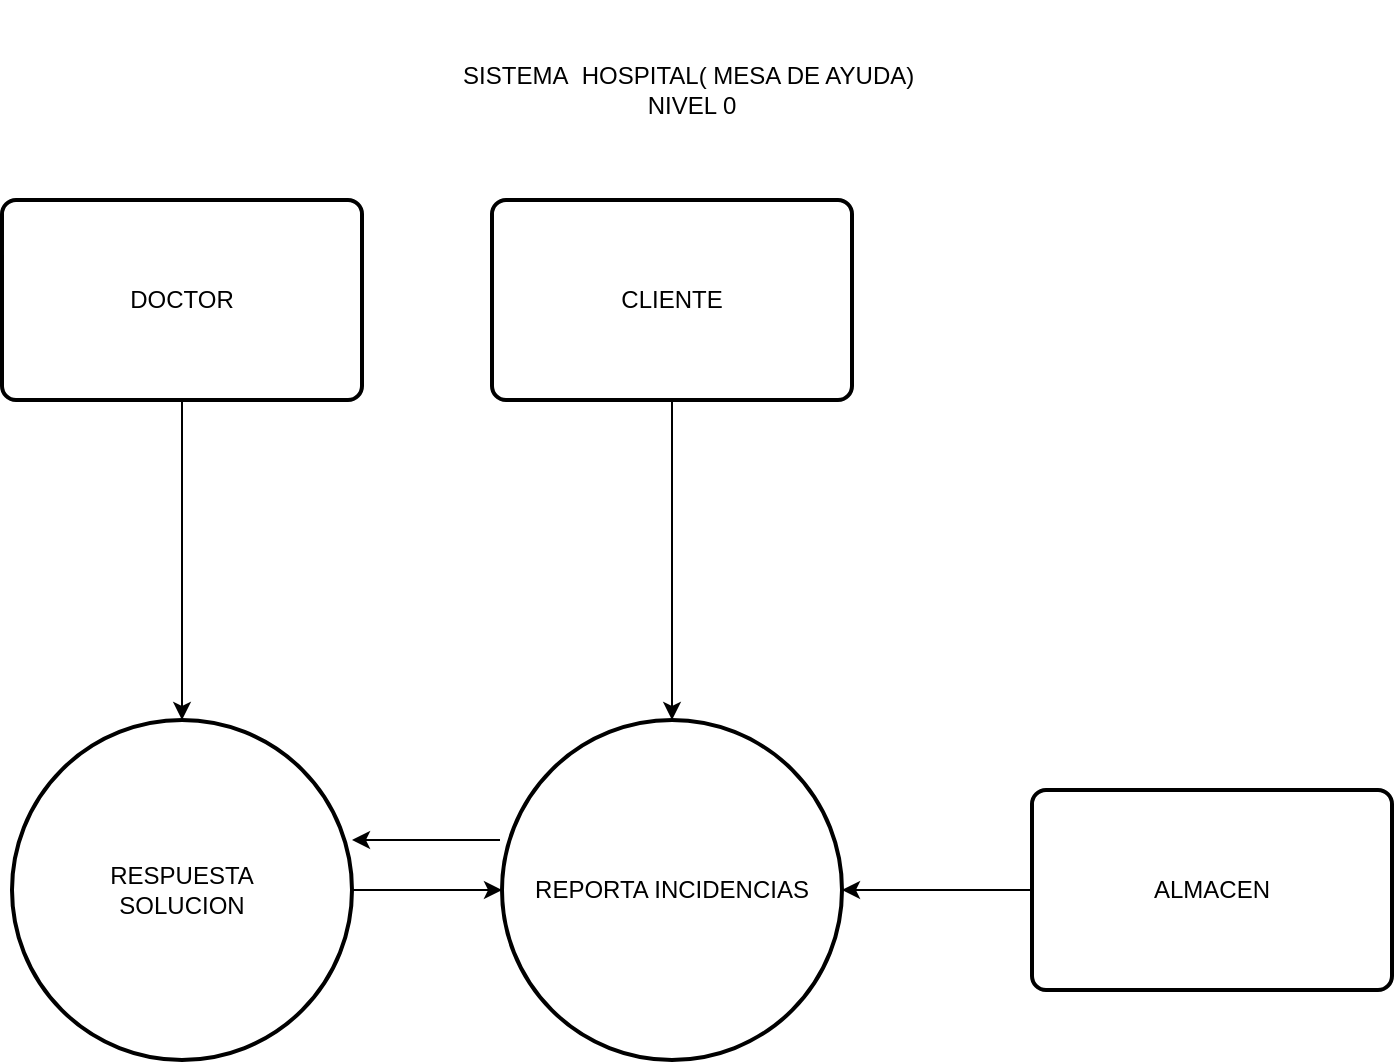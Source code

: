 <mxfile version="26.2.15">
  <diagram name="Página-1" id="IMDnnX48N4NPNL2kxd7Q">
    <mxGraphModel dx="1268" dy="616" grid="1" gridSize="10" guides="1" tooltips="1" connect="1" arrows="1" fold="1" page="1" pageScale="1" pageWidth="827" pageHeight="1169" math="0" shadow="0">
      <root>
        <mxCell id="0" />
        <mxCell id="1" parent="0" />
        <mxCell id="-xSOWlBWt_rG__MBIkbI-3" value="DOCTOR" style="rounded=1;whiteSpace=wrap;html=1;absoluteArcSize=1;arcSize=14;strokeWidth=2;" vertex="1" parent="1">
          <mxGeometry x="65" y="130" width="180" height="100" as="geometry" />
        </mxCell>
        <mxCell id="-xSOWlBWt_rG__MBIkbI-5" value="RESPUESTA&lt;div&gt;SOLUCION&lt;/div&gt;" style="strokeWidth=2;html=1;shape=mxgraph.flowchart.start_2;whiteSpace=wrap;" vertex="1" parent="1">
          <mxGeometry x="70" y="390" width="170" height="170" as="geometry" />
        </mxCell>
        <mxCell id="-xSOWlBWt_rG__MBIkbI-6" value="REPORTA INCIDENCIAS" style="strokeWidth=2;html=1;shape=mxgraph.flowchart.start_2;whiteSpace=wrap;" vertex="1" parent="1">
          <mxGeometry x="315" y="390" width="170" height="170" as="geometry" />
        </mxCell>
        <mxCell id="-xSOWlBWt_rG__MBIkbI-7" value="CLIENTE" style="rounded=1;whiteSpace=wrap;html=1;absoluteArcSize=1;arcSize=14;strokeWidth=2;" vertex="1" parent="1">
          <mxGeometry x="310" y="130" width="180" height="100" as="geometry" />
        </mxCell>
        <mxCell id="-xSOWlBWt_rG__MBIkbI-8" value="ALMACEN" style="rounded=1;whiteSpace=wrap;html=1;absoluteArcSize=1;arcSize=14;strokeWidth=2;" vertex="1" parent="1">
          <mxGeometry x="580" y="425" width="180" height="100" as="geometry" />
        </mxCell>
        <mxCell id="-xSOWlBWt_rG__MBIkbI-9" style="edgeStyle=orthogonalEdgeStyle;rounded=0;orthogonalLoop=1;jettySize=auto;html=1;exitX=1;exitY=0.5;exitDx=0;exitDy=0;exitPerimeter=0;entryX=0;entryY=0.5;entryDx=0;entryDy=0;entryPerimeter=0;" edge="1" parent="1" source="-xSOWlBWt_rG__MBIkbI-5" target="-xSOWlBWt_rG__MBIkbI-6">
          <mxGeometry relative="1" as="geometry" />
        </mxCell>
        <mxCell id="-xSOWlBWt_rG__MBIkbI-10" style="edgeStyle=orthogonalEdgeStyle;rounded=0;orthogonalLoop=1;jettySize=auto;html=1;" edge="1" parent="1">
          <mxGeometry relative="1" as="geometry">
            <mxPoint x="314" y="450" as="sourcePoint" />
            <mxPoint x="240" y="450" as="targetPoint" />
            <Array as="points">
              <mxPoint x="314" y="450" />
            </Array>
          </mxGeometry>
        </mxCell>
        <mxCell id="-xSOWlBWt_rG__MBIkbI-11" style="edgeStyle=orthogonalEdgeStyle;rounded=0;orthogonalLoop=1;jettySize=auto;html=1;exitX=0;exitY=0.5;exitDx=0;exitDy=0;entryX=1;entryY=0.5;entryDx=0;entryDy=0;entryPerimeter=0;" edge="1" parent="1" source="-xSOWlBWt_rG__MBIkbI-8" target="-xSOWlBWt_rG__MBIkbI-6">
          <mxGeometry relative="1" as="geometry" />
        </mxCell>
        <mxCell id="-xSOWlBWt_rG__MBIkbI-13" style="edgeStyle=orthogonalEdgeStyle;rounded=0;orthogonalLoop=1;jettySize=auto;html=1;exitX=0.5;exitY=1;exitDx=0;exitDy=0;entryX=0.5;entryY=0;entryDx=0;entryDy=0;entryPerimeter=0;" edge="1" parent="1" source="-xSOWlBWt_rG__MBIkbI-7" target="-xSOWlBWt_rG__MBIkbI-6">
          <mxGeometry relative="1" as="geometry" />
        </mxCell>
        <mxCell id="-xSOWlBWt_rG__MBIkbI-15" style="edgeStyle=orthogonalEdgeStyle;rounded=0;orthogonalLoop=1;jettySize=auto;html=1;exitX=0.5;exitY=1;exitDx=0;exitDy=0;entryX=0.5;entryY=0;entryDx=0;entryDy=0;entryPerimeter=0;" edge="1" parent="1" source="-xSOWlBWt_rG__MBIkbI-3" target="-xSOWlBWt_rG__MBIkbI-5">
          <mxGeometry relative="1" as="geometry" />
        </mxCell>
        <mxCell id="-xSOWlBWt_rG__MBIkbI-17" value="SISTEMA&amp;nbsp; HOSPITAL( MESA DE AYUDA)&amp;nbsp;&lt;div&gt;NIVEL 0&lt;/div&gt;" style="text;html=1;align=center;verticalAlign=middle;whiteSpace=wrap;rounded=0;" vertex="1" parent="1">
          <mxGeometry x="170" y="30" width="480" height="90" as="geometry" />
        </mxCell>
      </root>
    </mxGraphModel>
  </diagram>
</mxfile>

